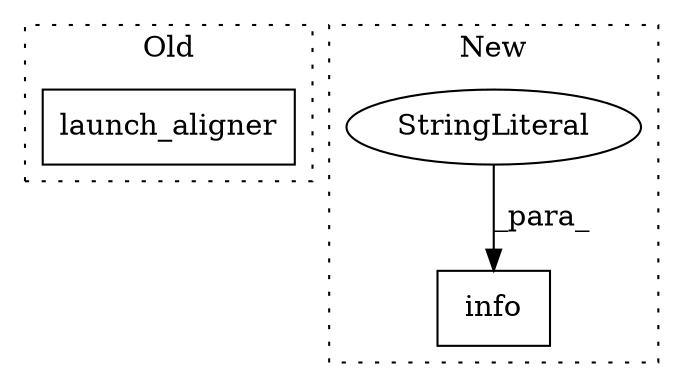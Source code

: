 digraph G {
subgraph cluster0 {
1 [label="launch_aligner" a="32" s="5475" l="16" shape="box"];
label = "Old";
style="dotted";
}
subgraph cluster1 {
2 [label="info" a="32" s="7077,7118" l="5,1" shape="box"];
3 [label="StringLiteral" a="45" s="7082" l="36" shape="ellipse"];
label = "New";
style="dotted";
}
3 -> 2 [label="_para_"];
}